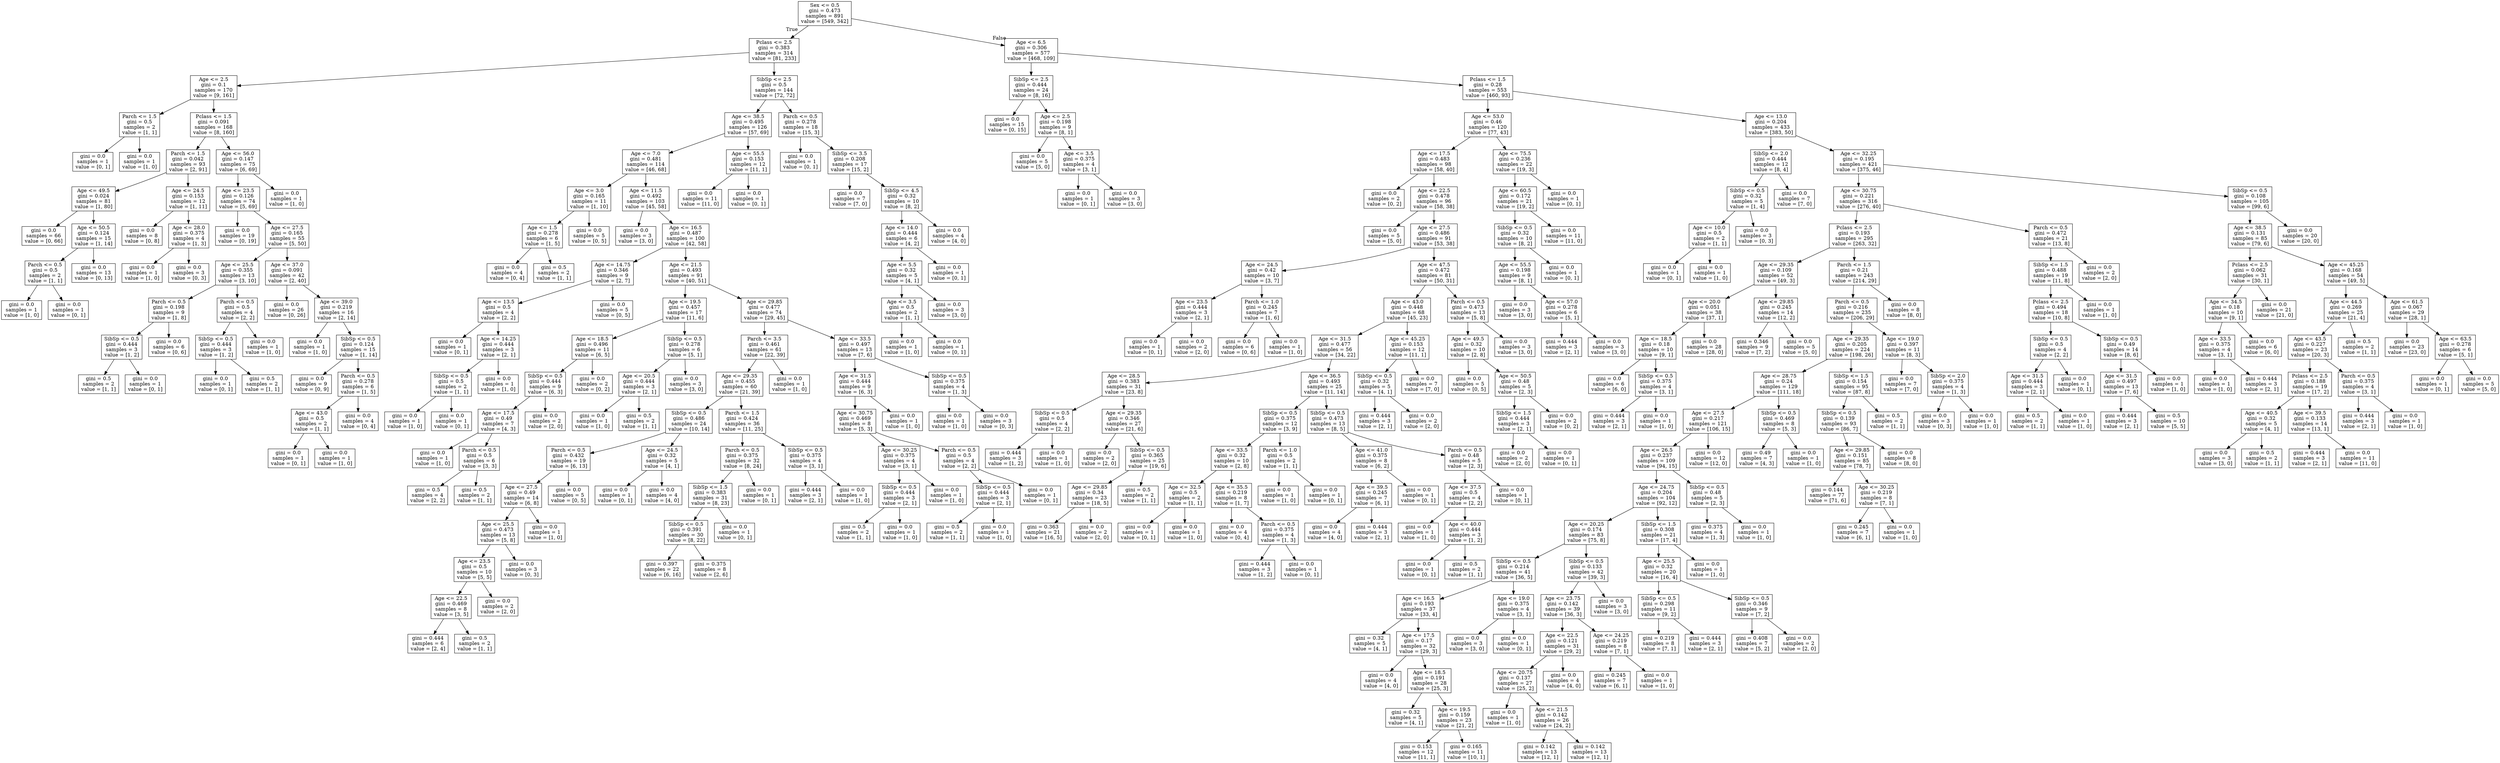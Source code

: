 digraph Tree {
node [shape=box] ;
0 [label="Sex <= 0.5\ngini = 0.473\nsamples = 891\nvalue = [549, 342]"] ;
1 [label="Pclass <= 2.5\ngini = 0.383\nsamples = 314\nvalue = [81, 233]"] ;
0 -> 1 [labeldistance=2.5, labelangle=45, headlabel="True"] ;
2 [label="Age <= 2.5\ngini = 0.1\nsamples = 170\nvalue = [9, 161]"] ;
1 -> 2 ;
3 [label="Parch <= 1.5\ngini = 0.5\nsamples = 2\nvalue = [1, 1]"] ;
2 -> 3 ;
4 [label="gini = 0.0\nsamples = 1\nvalue = [0, 1]"] ;
3 -> 4 ;
5 [label="gini = 0.0\nsamples = 1\nvalue = [1, 0]"] ;
3 -> 5 ;
6 [label="Pclass <= 1.5\ngini = 0.091\nsamples = 168\nvalue = [8, 160]"] ;
2 -> 6 ;
7 [label="Parch <= 1.5\ngini = 0.042\nsamples = 93\nvalue = [2, 91]"] ;
6 -> 7 ;
8 [label="Age <= 49.5\ngini = 0.024\nsamples = 81\nvalue = [1, 80]"] ;
7 -> 8 ;
9 [label="gini = 0.0\nsamples = 66\nvalue = [0, 66]"] ;
8 -> 9 ;
10 [label="Age <= 50.5\ngini = 0.124\nsamples = 15\nvalue = [1, 14]"] ;
8 -> 10 ;
11 [label="Parch <= 0.5\ngini = 0.5\nsamples = 2\nvalue = [1, 1]"] ;
10 -> 11 ;
12 [label="gini = 0.0\nsamples = 1\nvalue = [1, 0]"] ;
11 -> 12 ;
13 [label="gini = 0.0\nsamples = 1\nvalue = [0, 1]"] ;
11 -> 13 ;
14 [label="gini = 0.0\nsamples = 13\nvalue = [0, 13]"] ;
10 -> 14 ;
15 [label="Age <= 24.5\ngini = 0.153\nsamples = 12\nvalue = [1, 11]"] ;
7 -> 15 ;
16 [label="gini = 0.0\nsamples = 8\nvalue = [0, 8]"] ;
15 -> 16 ;
17 [label="Age <= 28.0\ngini = 0.375\nsamples = 4\nvalue = [1, 3]"] ;
15 -> 17 ;
18 [label="gini = 0.0\nsamples = 1\nvalue = [1, 0]"] ;
17 -> 18 ;
19 [label="gini = 0.0\nsamples = 3\nvalue = [0, 3]"] ;
17 -> 19 ;
20 [label="Age <= 56.0\ngini = 0.147\nsamples = 75\nvalue = [6, 69]"] ;
6 -> 20 ;
21 [label="Age <= 23.5\ngini = 0.126\nsamples = 74\nvalue = [5, 69]"] ;
20 -> 21 ;
22 [label="gini = 0.0\nsamples = 19\nvalue = [0, 19]"] ;
21 -> 22 ;
23 [label="Age <= 27.5\ngini = 0.165\nsamples = 55\nvalue = [5, 50]"] ;
21 -> 23 ;
24 [label="Age <= 25.5\ngini = 0.355\nsamples = 13\nvalue = [3, 10]"] ;
23 -> 24 ;
25 [label="Parch <= 0.5\ngini = 0.198\nsamples = 9\nvalue = [1, 8]"] ;
24 -> 25 ;
26 [label="SibSp <= 0.5\ngini = 0.444\nsamples = 3\nvalue = [1, 2]"] ;
25 -> 26 ;
27 [label="gini = 0.5\nsamples = 2\nvalue = [1, 1]"] ;
26 -> 27 ;
28 [label="gini = 0.0\nsamples = 1\nvalue = [0, 1]"] ;
26 -> 28 ;
29 [label="gini = 0.0\nsamples = 6\nvalue = [0, 6]"] ;
25 -> 29 ;
30 [label="Parch <= 0.5\ngini = 0.5\nsamples = 4\nvalue = [2, 2]"] ;
24 -> 30 ;
31 [label="SibSp <= 0.5\ngini = 0.444\nsamples = 3\nvalue = [1, 2]"] ;
30 -> 31 ;
32 [label="gini = 0.0\nsamples = 1\nvalue = [0, 1]"] ;
31 -> 32 ;
33 [label="gini = 0.5\nsamples = 2\nvalue = [1, 1]"] ;
31 -> 33 ;
34 [label="gini = 0.0\nsamples = 1\nvalue = [1, 0]"] ;
30 -> 34 ;
35 [label="Age <= 37.0\ngini = 0.091\nsamples = 42\nvalue = [2, 40]"] ;
23 -> 35 ;
36 [label="gini = 0.0\nsamples = 26\nvalue = [0, 26]"] ;
35 -> 36 ;
37 [label="Age <= 39.0\ngini = 0.219\nsamples = 16\nvalue = [2, 14]"] ;
35 -> 37 ;
38 [label="gini = 0.0\nsamples = 1\nvalue = [1, 0]"] ;
37 -> 38 ;
39 [label="SibSp <= 0.5\ngini = 0.124\nsamples = 15\nvalue = [1, 14]"] ;
37 -> 39 ;
40 [label="gini = 0.0\nsamples = 9\nvalue = [0, 9]"] ;
39 -> 40 ;
41 [label="Parch <= 0.5\ngini = 0.278\nsamples = 6\nvalue = [1, 5]"] ;
39 -> 41 ;
42 [label="Age <= 43.0\ngini = 0.5\nsamples = 2\nvalue = [1, 1]"] ;
41 -> 42 ;
43 [label="gini = 0.0\nsamples = 1\nvalue = [0, 1]"] ;
42 -> 43 ;
44 [label="gini = 0.0\nsamples = 1\nvalue = [1, 0]"] ;
42 -> 44 ;
45 [label="gini = 0.0\nsamples = 4\nvalue = [0, 4]"] ;
41 -> 45 ;
46 [label="gini = 0.0\nsamples = 1\nvalue = [1, 0]"] ;
20 -> 46 ;
47 [label="SibSp <= 2.5\ngini = 0.5\nsamples = 144\nvalue = [72, 72]"] ;
1 -> 47 ;
48 [label="Age <= 38.5\ngini = 0.495\nsamples = 126\nvalue = [57, 69]"] ;
47 -> 48 ;
49 [label="Age <= 7.0\ngini = 0.481\nsamples = 114\nvalue = [46, 68]"] ;
48 -> 49 ;
50 [label="Age <= 3.0\ngini = 0.165\nsamples = 11\nvalue = [1, 10]"] ;
49 -> 50 ;
51 [label="Age <= 1.5\ngini = 0.278\nsamples = 6\nvalue = [1, 5]"] ;
50 -> 51 ;
52 [label="gini = 0.0\nsamples = 4\nvalue = [0, 4]"] ;
51 -> 52 ;
53 [label="gini = 0.5\nsamples = 2\nvalue = [1, 1]"] ;
51 -> 53 ;
54 [label="gini = 0.0\nsamples = 5\nvalue = [0, 5]"] ;
50 -> 54 ;
55 [label="Age <= 11.5\ngini = 0.492\nsamples = 103\nvalue = [45, 58]"] ;
49 -> 55 ;
56 [label="gini = 0.0\nsamples = 3\nvalue = [3, 0]"] ;
55 -> 56 ;
57 [label="Age <= 16.5\ngini = 0.487\nsamples = 100\nvalue = [42, 58]"] ;
55 -> 57 ;
58 [label="Age <= 14.75\ngini = 0.346\nsamples = 9\nvalue = [2, 7]"] ;
57 -> 58 ;
59 [label="Age <= 13.5\ngini = 0.5\nsamples = 4\nvalue = [2, 2]"] ;
58 -> 59 ;
60 [label="gini = 0.0\nsamples = 1\nvalue = [0, 1]"] ;
59 -> 60 ;
61 [label="Age <= 14.25\ngini = 0.444\nsamples = 3\nvalue = [2, 1]"] ;
59 -> 61 ;
62 [label="SibSp <= 0.5\ngini = 0.5\nsamples = 2\nvalue = [1, 1]"] ;
61 -> 62 ;
63 [label="gini = 0.0\nsamples = 1\nvalue = [1, 0]"] ;
62 -> 63 ;
64 [label="gini = 0.0\nsamples = 1\nvalue = [0, 1]"] ;
62 -> 64 ;
65 [label="gini = 0.0\nsamples = 1\nvalue = [1, 0]"] ;
61 -> 65 ;
66 [label="gini = 0.0\nsamples = 5\nvalue = [0, 5]"] ;
58 -> 66 ;
67 [label="Age <= 21.5\ngini = 0.493\nsamples = 91\nvalue = [40, 51]"] ;
57 -> 67 ;
68 [label="Age <= 19.5\ngini = 0.457\nsamples = 17\nvalue = [11, 6]"] ;
67 -> 68 ;
69 [label="Age <= 18.5\ngini = 0.496\nsamples = 11\nvalue = [6, 5]"] ;
68 -> 69 ;
70 [label="SibSp <= 0.5\ngini = 0.444\nsamples = 9\nvalue = [6, 3]"] ;
69 -> 70 ;
71 [label="Age <= 17.5\ngini = 0.49\nsamples = 7\nvalue = [4, 3]"] ;
70 -> 71 ;
72 [label="gini = 0.0\nsamples = 1\nvalue = [1, 0]"] ;
71 -> 72 ;
73 [label="Parch <= 0.5\ngini = 0.5\nsamples = 6\nvalue = [3, 3]"] ;
71 -> 73 ;
74 [label="gini = 0.5\nsamples = 4\nvalue = [2, 2]"] ;
73 -> 74 ;
75 [label="gini = 0.5\nsamples = 2\nvalue = [1, 1]"] ;
73 -> 75 ;
76 [label="gini = 0.0\nsamples = 2\nvalue = [2, 0]"] ;
70 -> 76 ;
77 [label="gini = 0.0\nsamples = 2\nvalue = [0, 2]"] ;
69 -> 77 ;
78 [label="SibSp <= 0.5\ngini = 0.278\nsamples = 6\nvalue = [5, 1]"] ;
68 -> 78 ;
79 [label="Age <= 20.5\ngini = 0.444\nsamples = 3\nvalue = [2, 1]"] ;
78 -> 79 ;
80 [label="gini = 0.0\nsamples = 1\nvalue = [1, 0]"] ;
79 -> 80 ;
81 [label="gini = 0.5\nsamples = 2\nvalue = [1, 1]"] ;
79 -> 81 ;
82 [label="gini = 0.0\nsamples = 3\nvalue = [3, 0]"] ;
78 -> 82 ;
83 [label="Age <= 29.85\ngini = 0.477\nsamples = 74\nvalue = [29, 45]"] ;
67 -> 83 ;
84 [label="Parch <= 3.5\ngini = 0.461\nsamples = 61\nvalue = [22, 39]"] ;
83 -> 84 ;
85 [label="Age <= 29.35\ngini = 0.455\nsamples = 60\nvalue = [21, 39]"] ;
84 -> 85 ;
86 [label="SibSp <= 0.5\ngini = 0.486\nsamples = 24\nvalue = [10, 14]"] ;
85 -> 86 ;
87 [label="Parch <= 0.5\ngini = 0.432\nsamples = 19\nvalue = [6, 13]"] ;
86 -> 87 ;
88 [label="Age <= 27.5\ngini = 0.49\nsamples = 14\nvalue = [6, 8]"] ;
87 -> 88 ;
89 [label="Age <= 25.5\ngini = 0.473\nsamples = 13\nvalue = [5, 8]"] ;
88 -> 89 ;
90 [label="Age <= 23.5\ngini = 0.5\nsamples = 10\nvalue = [5, 5]"] ;
89 -> 90 ;
91 [label="Age <= 22.5\ngini = 0.469\nsamples = 8\nvalue = [3, 5]"] ;
90 -> 91 ;
92 [label="gini = 0.444\nsamples = 6\nvalue = [2, 4]"] ;
91 -> 92 ;
93 [label="gini = 0.5\nsamples = 2\nvalue = [1, 1]"] ;
91 -> 93 ;
94 [label="gini = 0.0\nsamples = 2\nvalue = [2, 0]"] ;
90 -> 94 ;
95 [label="gini = 0.0\nsamples = 3\nvalue = [0, 3]"] ;
89 -> 95 ;
96 [label="gini = 0.0\nsamples = 1\nvalue = [1, 0]"] ;
88 -> 96 ;
97 [label="gini = 0.0\nsamples = 5\nvalue = [0, 5]"] ;
87 -> 97 ;
98 [label="Age <= 24.5\ngini = 0.32\nsamples = 5\nvalue = [4, 1]"] ;
86 -> 98 ;
99 [label="gini = 0.0\nsamples = 1\nvalue = [0, 1]"] ;
98 -> 99 ;
100 [label="gini = 0.0\nsamples = 4\nvalue = [4, 0]"] ;
98 -> 100 ;
101 [label="Parch <= 1.5\ngini = 0.424\nsamples = 36\nvalue = [11, 25]"] ;
85 -> 101 ;
102 [label="Parch <= 0.5\ngini = 0.375\nsamples = 32\nvalue = [8, 24]"] ;
101 -> 102 ;
103 [label="SibSp <= 1.5\ngini = 0.383\nsamples = 31\nvalue = [8, 23]"] ;
102 -> 103 ;
104 [label="SibSp <= 0.5\ngini = 0.391\nsamples = 30\nvalue = [8, 22]"] ;
103 -> 104 ;
105 [label="gini = 0.397\nsamples = 22\nvalue = [6, 16]"] ;
104 -> 105 ;
106 [label="gini = 0.375\nsamples = 8\nvalue = [2, 6]"] ;
104 -> 106 ;
107 [label="gini = 0.0\nsamples = 1\nvalue = [0, 1]"] ;
103 -> 107 ;
108 [label="gini = 0.0\nsamples = 1\nvalue = [0, 1]"] ;
102 -> 108 ;
109 [label="SibSp <= 0.5\ngini = 0.375\nsamples = 4\nvalue = [3, 1]"] ;
101 -> 109 ;
110 [label="gini = 0.444\nsamples = 3\nvalue = [2, 1]"] ;
109 -> 110 ;
111 [label="gini = 0.0\nsamples = 1\nvalue = [1, 0]"] ;
109 -> 111 ;
112 [label="gini = 0.0\nsamples = 1\nvalue = [1, 0]"] ;
84 -> 112 ;
113 [label="Age <= 33.5\ngini = 0.497\nsamples = 13\nvalue = [7, 6]"] ;
83 -> 113 ;
114 [label="Age <= 31.5\ngini = 0.444\nsamples = 9\nvalue = [6, 3]"] ;
113 -> 114 ;
115 [label="Age <= 30.75\ngini = 0.469\nsamples = 8\nvalue = [5, 3]"] ;
114 -> 115 ;
116 [label="Age <= 30.25\ngini = 0.375\nsamples = 4\nvalue = [3, 1]"] ;
115 -> 116 ;
117 [label="SibSp <= 0.5\ngini = 0.444\nsamples = 3\nvalue = [2, 1]"] ;
116 -> 117 ;
118 [label="gini = 0.5\nsamples = 2\nvalue = [1, 1]"] ;
117 -> 118 ;
119 [label="gini = 0.0\nsamples = 1\nvalue = [1, 0]"] ;
117 -> 119 ;
120 [label="gini = 0.0\nsamples = 1\nvalue = [1, 0]"] ;
116 -> 120 ;
121 [label="Parch <= 0.5\ngini = 0.5\nsamples = 4\nvalue = [2, 2]"] ;
115 -> 121 ;
122 [label="SibSp <= 0.5\ngini = 0.444\nsamples = 3\nvalue = [2, 1]"] ;
121 -> 122 ;
123 [label="gini = 0.5\nsamples = 2\nvalue = [1, 1]"] ;
122 -> 123 ;
124 [label="gini = 0.0\nsamples = 1\nvalue = [1, 0]"] ;
122 -> 124 ;
125 [label="gini = 0.0\nsamples = 1\nvalue = [0, 1]"] ;
121 -> 125 ;
126 [label="gini = 0.0\nsamples = 1\nvalue = [1, 0]"] ;
114 -> 126 ;
127 [label="SibSp <= 0.5\ngini = 0.375\nsamples = 4\nvalue = [1, 3]"] ;
113 -> 127 ;
128 [label="gini = 0.0\nsamples = 1\nvalue = [1, 0]"] ;
127 -> 128 ;
129 [label="gini = 0.0\nsamples = 3\nvalue = [0, 3]"] ;
127 -> 129 ;
130 [label="Age <= 55.5\ngini = 0.153\nsamples = 12\nvalue = [11, 1]"] ;
48 -> 130 ;
131 [label="gini = 0.0\nsamples = 11\nvalue = [11, 0]"] ;
130 -> 131 ;
132 [label="gini = 0.0\nsamples = 1\nvalue = [0, 1]"] ;
130 -> 132 ;
133 [label="Parch <= 0.5\ngini = 0.278\nsamples = 18\nvalue = [15, 3]"] ;
47 -> 133 ;
134 [label="gini = 0.0\nsamples = 1\nvalue = [0, 1]"] ;
133 -> 134 ;
135 [label="SibSp <= 3.5\ngini = 0.208\nsamples = 17\nvalue = [15, 2]"] ;
133 -> 135 ;
136 [label="gini = 0.0\nsamples = 7\nvalue = [7, 0]"] ;
135 -> 136 ;
137 [label="SibSp <= 4.5\ngini = 0.32\nsamples = 10\nvalue = [8, 2]"] ;
135 -> 137 ;
138 [label="Age <= 14.0\ngini = 0.444\nsamples = 6\nvalue = [4, 2]"] ;
137 -> 138 ;
139 [label="Age <= 5.5\ngini = 0.32\nsamples = 5\nvalue = [4, 1]"] ;
138 -> 139 ;
140 [label="Age <= 3.5\ngini = 0.5\nsamples = 2\nvalue = [1, 1]"] ;
139 -> 140 ;
141 [label="gini = 0.0\nsamples = 1\nvalue = [1, 0]"] ;
140 -> 141 ;
142 [label="gini = 0.0\nsamples = 1\nvalue = [0, 1]"] ;
140 -> 142 ;
143 [label="gini = 0.0\nsamples = 3\nvalue = [3, 0]"] ;
139 -> 143 ;
144 [label="gini = 0.0\nsamples = 1\nvalue = [0, 1]"] ;
138 -> 144 ;
145 [label="gini = 0.0\nsamples = 4\nvalue = [4, 0]"] ;
137 -> 145 ;
146 [label="Age <= 6.5\ngini = 0.306\nsamples = 577\nvalue = [468, 109]"] ;
0 -> 146 [labeldistance=2.5, labelangle=-45, headlabel="False"] ;
147 [label="SibSp <= 2.5\ngini = 0.444\nsamples = 24\nvalue = [8, 16]"] ;
146 -> 147 ;
148 [label="gini = 0.0\nsamples = 15\nvalue = [0, 15]"] ;
147 -> 148 ;
149 [label="Age <= 2.5\ngini = 0.198\nsamples = 9\nvalue = [8, 1]"] ;
147 -> 149 ;
150 [label="gini = 0.0\nsamples = 5\nvalue = [5, 0]"] ;
149 -> 150 ;
151 [label="Age <= 3.5\ngini = 0.375\nsamples = 4\nvalue = [3, 1]"] ;
149 -> 151 ;
152 [label="gini = 0.0\nsamples = 1\nvalue = [0, 1]"] ;
151 -> 152 ;
153 [label="gini = 0.0\nsamples = 3\nvalue = [3, 0]"] ;
151 -> 153 ;
154 [label="Pclass <= 1.5\ngini = 0.28\nsamples = 553\nvalue = [460, 93]"] ;
146 -> 154 ;
155 [label="Age <= 53.0\ngini = 0.46\nsamples = 120\nvalue = [77, 43]"] ;
154 -> 155 ;
156 [label="Age <= 17.5\ngini = 0.483\nsamples = 98\nvalue = [58, 40]"] ;
155 -> 156 ;
157 [label="gini = 0.0\nsamples = 2\nvalue = [0, 2]"] ;
156 -> 157 ;
158 [label="Age <= 22.5\ngini = 0.478\nsamples = 96\nvalue = [58, 38]"] ;
156 -> 158 ;
159 [label="gini = 0.0\nsamples = 5\nvalue = [5, 0]"] ;
158 -> 159 ;
160 [label="Age <= 27.5\ngini = 0.486\nsamples = 91\nvalue = [53, 38]"] ;
158 -> 160 ;
161 [label="Age <= 24.5\ngini = 0.42\nsamples = 10\nvalue = [3, 7]"] ;
160 -> 161 ;
162 [label="Age <= 23.5\ngini = 0.444\nsamples = 3\nvalue = [2, 1]"] ;
161 -> 162 ;
163 [label="gini = 0.0\nsamples = 1\nvalue = [0, 1]"] ;
162 -> 163 ;
164 [label="gini = 0.0\nsamples = 2\nvalue = [2, 0]"] ;
162 -> 164 ;
165 [label="Parch <= 1.0\ngini = 0.245\nsamples = 7\nvalue = [1, 6]"] ;
161 -> 165 ;
166 [label="gini = 0.0\nsamples = 6\nvalue = [0, 6]"] ;
165 -> 166 ;
167 [label="gini = 0.0\nsamples = 1\nvalue = [1, 0]"] ;
165 -> 167 ;
168 [label="Age <= 47.5\ngini = 0.472\nsamples = 81\nvalue = [50, 31]"] ;
160 -> 168 ;
169 [label="Age <= 43.0\ngini = 0.448\nsamples = 68\nvalue = [45, 23]"] ;
168 -> 169 ;
170 [label="Age <= 31.5\ngini = 0.477\nsamples = 56\nvalue = [34, 22]"] ;
169 -> 170 ;
171 [label="Age <= 28.5\ngini = 0.383\nsamples = 31\nvalue = [23, 8]"] ;
170 -> 171 ;
172 [label="SibSp <= 0.5\ngini = 0.5\nsamples = 4\nvalue = [2, 2]"] ;
171 -> 172 ;
173 [label="gini = 0.444\nsamples = 3\nvalue = [1, 2]"] ;
172 -> 173 ;
174 [label="gini = 0.0\nsamples = 1\nvalue = [1, 0]"] ;
172 -> 174 ;
175 [label="Age <= 29.35\ngini = 0.346\nsamples = 27\nvalue = [21, 6]"] ;
171 -> 175 ;
176 [label="gini = 0.0\nsamples = 2\nvalue = [2, 0]"] ;
175 -> 176 ;
177 [label="SibSp <= 0.5\ngini = 0.365\nsamples = 25\nvalue = [19, 6]"] ;
175 -> 177 ;
178 [label="Age <= 29.85\ngini = 0.34\nsamples = 23\nvalue = [18, 5]"] ;
177 -> 178 ;
179 [label="gini = 0.363\nsamples = 21\nvalue = [16, 5]"] ;
178 -> 179 ;
180 [label="gini = 0.0\nsamples = 2\nvalue = [2, 0]"] ;
178 -> 180 ;
181 [label="gini = 0.5\nsamples = 2\nvalue = [1, 1]"] ;
177 -> 181 ;
182 [label="Age <= 36.5\ngini = 0.493\nsamples = 25\nvalue = [11, 14]"] ;
170 -> 182 ;
183 [label="SibSp <= 0.5\ngini = 0.375\nsamples = 12\nvalue = [3, 9]"] ;
182 -> 183 ;
184 [label="Age <= 33.5\ngini = 0.32\nsamples = 10\nvalue = [2, 8]"] ;
183 -> 184 ;
185 [label="Age <= 32.5\ngini = 0.5\nsamples = 2\nvalue = [1, 1]"] ;
184 -> 185 ;
186 [label="gini = 0.0\nsamples = 1\nvalue = [0, 1]"] ;
185 -> 186 ;
187 [label="gini = 0.0\nsamples = 1\nvalue = [1, 0]"] ;
185 -> 187 ;
188 [label="Age <= 35.5\ngini = 0.219\nsamples = 8\nvalue = [1, 7]"] ;
184 -> 188 ;
189 [label="gini = 0.0\nsamples = 4\nvalue = [0, 4]"] ;
188 -> 189 ;
190 [label="Parch <= 0.5\ngini = 0.375\nsamples = 4\nvalue = [1, 3]"] ;
188 -> 190 ;
191 [label="gini = 0.444\nsamples = 3\nvalue = [1, 2]"] ;
190 -> 191 ;
192 [label="gini = 0.0\nsamples = 1\nvalue = [0, 1]"] ;
190 -> 192 ;
193 [label="Parch <= 1.0\ngini = 0.5\nsamples = 2\nvalue = [1, 1]"] ;
183 -> 193 ;
194 [label="gini = 0.0\nsamples = 1\nvalue = [1, 0]"] ;
193 -> 194 ;
195 [label="gini = 0.0\nsamples = 1\nvalue = [0, 1]"] ;
193 -> 195 ;
196 [label="SibSp <= 0.5\ngini = 0.473\nsamples = 13\nvalue = [8, 5]"] ;
182 -> 196 ;
197 [label="Age <= 41.0\ngini = 0.375\nsamples = 8\nvalue = [6, 2]"] ;
196 -> 197 ;
198 [label="Age <= 39.5\ngini = 0.245\nsamples = 7\nvalue = [6, 1]"] ;
197 -> 198 ;
199 [label="gini = 0.0\nsamples = 4\nvalue = [4, 0]"] ;
198 -> 199 ;
200 [label="gini = 0.444\nsamples = 3\nvalue = [2, 1]"] ;
198 -> 200 ;
201 [label="gini = 0.0\nsamples = 1\nvalue = [0, 1]"] ;
197 -> 201 ;
202 [label="Parch <= 0.5\ngini = 0.48\nsamples = 5\nvalue = [2, 3]"] ;
196 -> 202 ;
203 [label="Age <= 37.5\ngini = 0.5\nsamples = 4\nvalue = [2, 2]"] ;
202 -> 203 ;
204 [label="gini = 0.0\nsamples = 1\nvalue = [1, 0]"] ;
203 -> 204 ;
205 [label="Age <= 40.0\ngini = 0.444\nsamples = 3\nvalue = [1, 2]"] ;
203 -> 205 ;
206 [label="gini = 0.0\nsamples = 1\nvalue = [0, 1]"] ;
205 -> 206 ;
207 [label="gini = 0.5\nsamples = 2\nvalue = [1, 1]"] ;
205 -> 207 ;
208 [label="gini = 0.0\nsamples = 1\nvalue = [0, 1]"] ;
202 -> 208 ;
209 [label="Age <= 45.25\ngini = 0.153\nsamples = 12\nvalue = [11, 1]"] ;
169 -> 209 ;
210 [label="SibSp <= 0.5\ngini = 0.32\nsamples = 5\nvalue = [4, 1]"] ;
209 -> 210 ;
211 [label="gini = 0.444\nsamples = 3\nvalue = [2, 1]"] ;
210 -> 211 ;
212 [label="gini = 0.0\nsamples = 2\nvalue = [2, 0]"] ;
210 -> 212 ;
213 [label="gini = 0.0\nsamples = 7\nvalue = [7, 0]"] ;
209 -> 213 ;
214 [label="Parch <= 0.5\ngini = 0.473\nsamples = 13\nvalue = [5, 8]"] ;
168 -> 214 ;
215 [label="Age <= 49.5\ngini = 0.32\nsamples = 10\nvalue = [2, 8]"] ;
214 -> 215 ;
216 [label="gini = 0.0\nsamples = 5\nvalue = [0, 5]"] ;
215 -> 216 ;
217 [label="Age <= 50.5\ngini = 0.48\nsamples = 5\nvalue = [2, 3]"] ;
215 -> 217 ;
218 [label="SibSp <= 1.5\ngini = 0.444\nsamples = 3\nvalue = [2, 1]"] ;
217 -> 218 ;
219 [label="gini = 0.0\nsamples = 2\nvalue = [2, 0]"] ;
218 -> 219 ;
220 [label="gini = 0.0\nsamples = 1\nvalue = [0, 1]"] ;
218 -> 220 ;
221 [label="gini = 0.0\nsamples = 2\nvalue = [0, 2]"] ;
217 -> 221 ;
222 [label="gini = 0.0\nsamples = 3\nvalue = [3, 0]"] ;
214 -> 222 ;
223 [label="Age <= 75.5\ngini = 0.236\nsamples = 22\nvalue = [19, 3]"] ;
155 -> 223 ;
224 [label="Age <= 60.5\ngini = 0.172\nsamples = 21\nvalue = [19, 2]"] ;
223 -> 224 ;
225 [label="SibSp <= 0.5\ngini = 0.32\nsamples = 10\nvalue = [8, 2]"] ;
224 -> 225 ;
226 [label="Age <= 55.5\ngini = 0.198\nsamples = 9\nvalue = [8, 1]"] ;
225 -> 226 ;
227 [label="gini = 0.0\nsamples = 3\nvalue = [3, 0]"] ;
226 -> 227 ;
228 [label="Age <= 57.0\ngini = 0.278\nsamples = 6\nvalue = [5, 1]"] ;
226 -> 228 ;
229 [label="gini = 0.444\nsamples = 3\nvalue = [2, 1]"] ;
228 -> 229 ;
230 [label="gini = 0.0\nsamples = 3\nvalue = [3, 0]"] ;
228 -> 230 ;
231 [label="gini = 0.0\nsamples = 1\nvalue = [0, 1]"] ;
225 -> 231 ;
232 [label="gini = 0.0\nsamples = 11\nvalue = [11, 0]"] ;
224 -> 232 ;
233 [label="gini = 0.0\nsamples = 1\nvalue = [0, 1]"] ;
223 -> 233 ;
234 [label="Age <= 13.0\ngini = 0.204\nsamples = 433\nvalue = [383, 50]"] ;
154 -> 234 ;
235 [label="SibSp <= 2.0\ngini = 0.444\nsamples = 12\nvalue = [8, 4]"] ;
234 -> 235 ;
236 [label="SibSp <= 0.5\ngini = 0.32\nsamples = 5\nvalue = [1, 4]"] ;
235 -> 236 ;
237 [label="Age <= 10.0\ngini = 0.5\nsamples = 2\nvalue = [1, 1]"] ;
236 -> 237 ;
238 [label="gini = 0.0\nsamples = 1\nvalue = [0, 1]"] ;
237 -> 238 ;
239 [label="gini = 0.0\nsamples = 1\nvalue = [1, 0]"] ;
237 -> 239 ;
240 [label="gini = 0.0\nsamples = 3\nvalue = [0, 3]"] ;
236 -> 240 ;
241 [label="gini = 0.0\nsamples = 7\nvalue = [7, 0]"] ;
235 -> 241 ;
242 [label="Age <= 32.25\ngini = 0.195\nsamples = 421\nvalue = [375, 46]"] ;
234 -> 242 ;
243 [label="Age <= 30.75\ngini = 0.221\nsamples = 316\nvalue = [276, 40]"] ;
242 -> 243 ;
244 [label="Pclass <= 2.5\ngini = 0.193\nsamples = 295\nvalue = [263, 32]"] ;
243 -> 244 ;
245 [label="Age <= 29.35\ngini = 0.109\nsamples = 52\nvalue = [49, 3]"] ;
244 -> 245 ;
246 [label="Age <= 20.0\ngini = 0.051\nsamples = 38\nvalue = [37, 1]"] ;
245 -> 246 ;
247 [label="Age <= 18.5\ngini = 0.18\nsamples = 10\nvalue = [9, 1]"] ;
246 -> 247 ;
248 [label="gini = 0.0\nsamples = 6\nvalue = [6, 0]"] ;
247 -> 248 ;
249 [label="SibSp <= 0.5\ngini = 0.375\nsamples = 4\nvalue = [3, 1]"] ;
247 -> 249 ;
250 [label="gini = 0.444\nsamples = 3\nvalue = [2, 1]"] ;
249 -> 250 ;
251 [label="gini = 0.0\nsamples = 1\nvalue = [1, 0]"] ;
249 -> 251 ;
252 [label="gini = 0.0\nsamples = 28\nvalue = [28, 0]"] ;
246 -> 252 ;
253 [label="Age <= 29.85\ngini = 0.245\nsamples = 14\nvalue = [12, 2]"] ;
245 -> 253 ;
254 [label="gini = 0.346\nsamples = 9\nvalue = [7, 2]"] ;
253 -> 254 ;
255 [label="gini = 0.0\nsamples = 5\nvalue = [5, 0]"] ;
253 -> 255 ;
256 [label="Parch <= 1.5\ngini = 0.21\nsamples = 243\nvalue = [214, 29]"] ;
244 -> 256 ;
257 [label="Parch <= 0.5\ngini = 0.216\nsamples = 235\nvalue = [206, 29]"] ;
256 -> 257 ;
258 [label="Age <= 29.35\ngini = 0.205\nsamples = 224\nvalue = [198, 26]"] ;
257 -> 258 ;
259 [label="Age <= 28.75\ngini = 0.24\nsamples = 129\nvalue = [111, 18]"] ;
258 -> 259 ;
260 [label="Age <= 27.5\ngini = 0.217\nsamples = 121\nvalue = [106, 15]"] ;
259 -> 260 ;
261 [label="Age <= 26.5\ngini = 0.237\nsamples = 109\nvalue = [94, 15]"] ;
260 -> 261 ;
262 [label="Age <= 24.75\ngini = 0.204\nsamples = 104\nvalue = [92, 12]"] ;
261 -> 262 ;
263 [label="Age <= 20.25\ngini = 0.174\nsamples = 83\nvalue = [75, 8]"] ;
262 -> 263 ;
264 [label="SibSp <= 0.5\ngini = 0.214\nsamples = 41\nvalue = [36, 5]"] ;
263 -> 264 ;
265 [label="Age <= 16.5\ngini = 0.193\nsamples = 37\nvalue = [33, 4]"] ;
264 -> 265 ;
266 [label="gini = 0.32\nsamples = 5\nvalue = [4, 1]"] ;
265 -> 266 ;
267 [label="Age <= 17.5\ngini = 0.17\nsamples = 32\nvalue = [29, 3]"] ;
265 -> 267 ;
268 [label="gini = 0.0\nsamples = 4\nvalue = [4, 0]"] ;
267 -> 268 ;
269 [label="Age <= 18.5\ngini = 0.191\nsamples = 28\nvalue = [25, 3]"] ;
267 -> 269 ;
270 [label="gini = 0.32\nsamples = 5\nvalue = [4, 1]"] ;
269 -> 270 ;
271 [label="Age <= 19.5\ngini = 0.159\nsamples = 23\nvalue = [21, 2]"] ;
269 -> 271 ;
272 [label="gini = 0.153\nsamples = 12\nvalue = [11, 1]"] ;
271 -> 272 ;
273 [label="gini = 0.165\nsamples = 11\nvalue = [10, 1]"] ;
271 -> 273 ;
274 [label="Age <= 19.0\ngini = 0.375\nsamples = 4\nvalue = [3, 1]"] ;
264 -> 274 ;
275 [label="gini = 0.0\nsamples = 3\nvalue = [3, 0]"] ;
274 -> 275 ;
276 [label="gini = 0.0\nsamples = 1\nvalue = [0, 1]"] ;
274 -> 276 ;
277 [label="SibSp <= 0.5\ngini = 0.133\nsamples = 42\nvalue = [39, 3]"] ;
263 -> 277 ;
278 [label="Age <= 23.75\ngini = 0.142\nsamples = 39\nvalue = [36, 3]"] ;
277 -> 278 ;
279 [label="Age <= 22.5\ngini = 0.121\nsamples = 31\nvalue = [29, 2]"] ;
278 -> 279 ;
280 [label="Age <= 20.75\ngini = 0.137\nsamples = 27\nvalue = [25, 2]"] ;
279 -> 280 ;
281 [label="gini = 0.0\nsamples = 1\nvalue = [1, 0]"] ;
280 -> 281 ;
282 [label="Age <= 21.5\ngini = 0.142\nsamples = 26\nvalue = [24, 2]"] ;
280 -> 282 ;
283 [label="gini = 0.142\nsamples = 13\nvalue = [12, 1]"] ;
282 -> 283 ;
284 [label="gini = 0.142\nsamples = 13\nvalue = [12, 1]"] ;
282 -> 284 ;
285 [label="gini = 0.0\nsamples = 4\nvalue = [4, 0]"] ;
279 -> 285 ;
286 [label="Age <= 24.25\ngini = 0.219\nsamples = 8\nvalue = [7, 1]"] ;
278 -> 286 ;
287 [label="gini = 0.245\nsamples = 7\nvalue = [6, 1]"] ;
286 -> 287 ;
288 [label="gini = 0.0\nsamples = 1\nvalue = [1, 0]"] ;
286 -> 288 ;
289 [label="gini = 0.0\nsamples = 3\nvalue = [3, 0]"] ;
277 -> 289 ;
290 [label="SibSp <= 1.5\ngini = 0.308\nsamples = 21\nvalue = [17, 4]"] ;
262 -> 290 ;
291 [label="Age <= 25.5\ngini = 0.32\nsamples = 20\nvalue = [16, 4]"] ;
290 -> 291 ;
292 [label="SibSp <= 0.5\ngini = 0.298\nsamples = 11\nvalue = [9, 2]"] ;
291 -> 292 ;
293 [label="gini = 0.219\nsamples = 8\nvalue = [7, 1]"] ;
292 -> 293 ;
294 [label="gini = 0.444\nsamples = 3\nvalue = [2, 1]"] ;
292 -> 294 ;
295 [label="SibSp <= 0.5\ngini = 0.346\nsamples = 9\nvalue = [7, 2]"] ;
291 -> 295 ;
296 [label="gini = 0.408\nsamples = 7\nvalue = [5, 2]"] ;
295 -> 296 ;
297 [label="gini = 0.0\nsamples = 2\nvalue = [2, 0]"] ;
295 -> 297 ;
298 [label="gini = 0.0\nsamples = 1\nvalue = [1, 0]"] ;
290 -> 298 ;
299 [label="SibSp <= 0.5\ngini = 0.48\nsamples = 5\nvalue = [2, 3]"] ;
261 -> 299 ;
300 [label="gini = 0.375\nsamples = 4\nvalue = [1, 3]"] ;
299 -> 300 ;
301 [label="gini = 0.0\nsamples = 1\nvalue = [1, 0]"] ;
299 -> 301 ;
302 [label="gini = 0.0\nsamples = 12\nvalue = [12, 0]"] ;
260 -> 302 ;
303 [label="SibSp <= 0.5\ngini = 0.469\nsamples = 8\nvalue = [5, 3]"] ;
259 -> 303 ;
304 [label="gini = 0.49\nsamples = 7\nvalue = [4, 3]"] ;
303 -> 304 ;
305 [label="gini = 0.0\nsamples = 1\nvalue = [1, 0]"] ;
303 -> 305 ;
306 [label="SibSp <= 1.5\ngini = 0.154\nsamples = 95\nvalue = [87, 8]"] ;
258 -> 306 ;
307 [label="SibSp <= 0.5\ngini = 0.139\nsamples = 93\nvalue = [86, 7]"] ;
306 -> 307 ;
308 [label="Age <= 29.85\ngini = 0.151\nsamples = 85\nvalue = [78, 7]"] ;
307 -> 308 ;
309 [label="gini = 0.144\nsamples = 77\nvalue = [71, 6]"] ;
308 -> 309 ;
310 [label="Age <= 30.25\ngini = 0.219\nsamples = 8\nvalue = [7, 1]"] ;
308 -> 310 ;
311 [label="gini = 0.245\nsamples = 7\nvalue = [6, 1]"] ;
310 -> 311 ;
312 [label="gini = 0.0\nsamples = 1\nvalue = [1, 0]"] ;
310 -> 312 ;
313 [label="gini = 0.0\nsamples = 8\nvalue = [8, 0]"] ;
307 -> 313 ;
314 [label="gini = 0.5\nsamples = 2\nvalue = [1, 1]"] ;
306 -> 314 ;
315 [label="Age <= 19.0\ngini = 0.397\nsamples = 11\nvalue = [8, 3]"] ;
257 -> 315 ;
316 [label="gini = 0.0\nsamples = 7\nvalue = [7, 0]"] ;
315 -> 316 ;
317 [label="SibSp <= 2.0\ngini = 0.375\nsamples = 4\nvalue = [1, 3]"] ;
315 -> 317 ;
318 [label="gini = 0.0\nsamples = 3\nvalue = [0, 3]"] ;
317 -> 318 ;
319 [label="gini = 0.0\nsamples = 1\nvalue = [1, 0]"] ;
317 -> 319 ;
320 [label="gini = 0.0\nsamples = 8\nvalue = [8, 0]"] ;
256 -> 320 ;
321 [label="Parch <= 0.5\ngini = 0.472\nsamples = 21\nvalue = [13, 8]"] ;
243 -> 321 ;
322 [label="SibSp <= 1.5\ngini = 0.488\nsamples = 19\nvalue = [11, 8]"] ;
321 -> 322 ;
323 [label="Pclass <= 2.5\ngini = 0.494\nsamples = 18\nvalue = [10, 8]"] ;
322 -> 323 ;
324 [label="SibSp <= 0.5\ngini = 0.5\nsamples = 4\nvalue = [2, 2]"] ;
323 -> 324 ;
325 [label="Age <= 31.5\ngini = 0.444\nsamples = 3\nvalue = [2, 1]"] ;
324 -> 325 ;
326 [label="gini = 0.5\nsamples = 2\nvalue = [1, 1]"] ;
325 -> 326 ;
327 [label="gini = 0.0\nsamples = 1\nvalue = [1, 0]"] ;
325 -> 327 ;
328 [label="gini = 0.0\nsamples = 1\nvalue = [0, 1]"] ;
324 -> 328 ;
329 [label="SibSp <= 0.5\ngini = 0.49\nsamples = 14\nvalue = [8, 6]"] ;
323 -> 329 ;
330 [label="Age <= 31.5\ngini = 0.497\nsamples = 13\nvalue = [7, 6]"] ;
329 -> 330 ;
331 [label="gini = 0.444\nsamples = 3\nvalue = [2, 1]"] ;
330 -> 331 ;
332 [label="gini = 0.5\nsamples = 10\nvalue = [5, 5]"] ;
330 -> 332 ;
333 [label="gini = 0.0\nsamples = 1\nvalue = [1, 0]"] ;
329 -> 333 ;
334 [label="gini = 0.0\nsamples = 1\nvalue = [1, 0]"] ;
322 -> 334 ;
335 [label="gini = 0.0\nsamples = 2\nvalue = [2, 0]"] ;
321 -> 335 ;
336 [label="SibSp <= 0.5\ngini = 0.108\nsamples = 105\nvalue = [99, 6]"] ;
242 -> 336 ;
337 [label="Age <= 38.5\ngini = 0.131\nsamples = 85\nvalue = [79, 6]"] ;
336 -> 337 ;
338 [label="Pclass <= 2.5\ngini = 0.062\nsamples = 31\nvalue = [30, 1]"] ;
337 -> 338 ;
339 [label="Age <= 34.5\ngini = 0.18\nsamples = 10\nvalue = [9, 1]"] ;
338 -> 339 ;
340 [label="Age <= 33.5\ngini = 0.375\nsamples = 4\nvalue = [3, 1]"] ;
339 -> 340 ;
341 [label="gini = 0.0\nsamples = 1\nvalue = [1, 0]"] ;
340 -> 341 ;
342 [label="gini = 0.444\nsamples = 3\nvalue = [2, 1]"] ;
340 -> 342 ;
343 [label="gini = 0.0\nsamples = 6\nvalue = [6, 0]"] ;
339 -> 343 ;
344 [label="gini = 0.0\nsamples = 21\nvalue = [21, 0]"] ;
338 -> 344 ;
345 [label="Age <= 45.25\ngini = 0.168\nsamples = 54\nvalue = [49, 5]"] ;
337 -> 345 ;
346 [label="Age <= 44.5\ngini = 0.269\nsamples = 25\nvalue = [21, 4]"] ;
345 -> 346 ;
347 [label="Age <= 43.5\ngini = 0.227\nsamples = 23\nvalue = [20, 3]"] ;
346 -> 347 ;
348 [label="Pclass <= 2.5\ngini = 0.188\nsamples = 19\nvalue = [17, 2]"] ;
347 -> 348 ;
349 [label="Age <= 40.5\ngini = 0.32\nsamples = 5\nvalue = [4, 1]"] ;
348 -> 349 ;
350 [label="gini = 0.0\nsamples = 3\nvalue = [3, 0]"] ;
349 -> 350 ;
351 [label="gini = 0.5\nsamples = 2\nvalue = [1, 1]"] ;
349 -> 351 ;
352 [label="Age <= 39.5\ngini = 0.133\nsamples = 14\nvalue = [13, 1]"] ;
348 -> 352 ;
353 [label="gini = 0.444\nsamples = 3\nvalue = [2, 1]"] ;
352 -> 353 ;
354 [label="gini = 0.0\nsamples = 11\nvalue = [11, 0]"] ;
352 -> 354 ;
355 [label="Parch <= 0.5\ngini = 0.375\nsamples = 4\nvalue = [3, 1]"] ;
347 -> 355 ;
356 [label="gini = 0.444\nsamples = 3\nvalue = [2, 1]"] ;
355 -> 356 ;
357 [label="gini = 0.0\nsamples = 1\nvalue = [1, 0]"] ;
355 -> 357 ;
358 [label="gini = 0.5\nsamples = 2\nvalue = [1, 1]"] ;
346 -> 358 ;
359 [label="Age <= 61.5\ngini = 0.067\nsamples = 29\nvalue = [28, 1]"] ;
345 -> 359 ;
360 [label="gini = 0.0\nsamples = 23\nvalue = [23, 0]"] ;
359 -> 360 ;
361 [label="Age <= 63.5\ngini = 0.278\nsamples = 6\nvalue = [5, 1]"] ;
359 -> 361 ;
362 [label="gini = 0.0\nsamples = 1\nvalue = [0, 1]"] ;
361 -> 362 ;
363 [label="gini = 0.0\nsamples = 5\nvalue = [5, 0]"] ;
361 -> 363 ;
364 [label="gini = 0.0\nsamples = 20\nvalue = [20, 0]"] ;
336 -> 364 ;
}